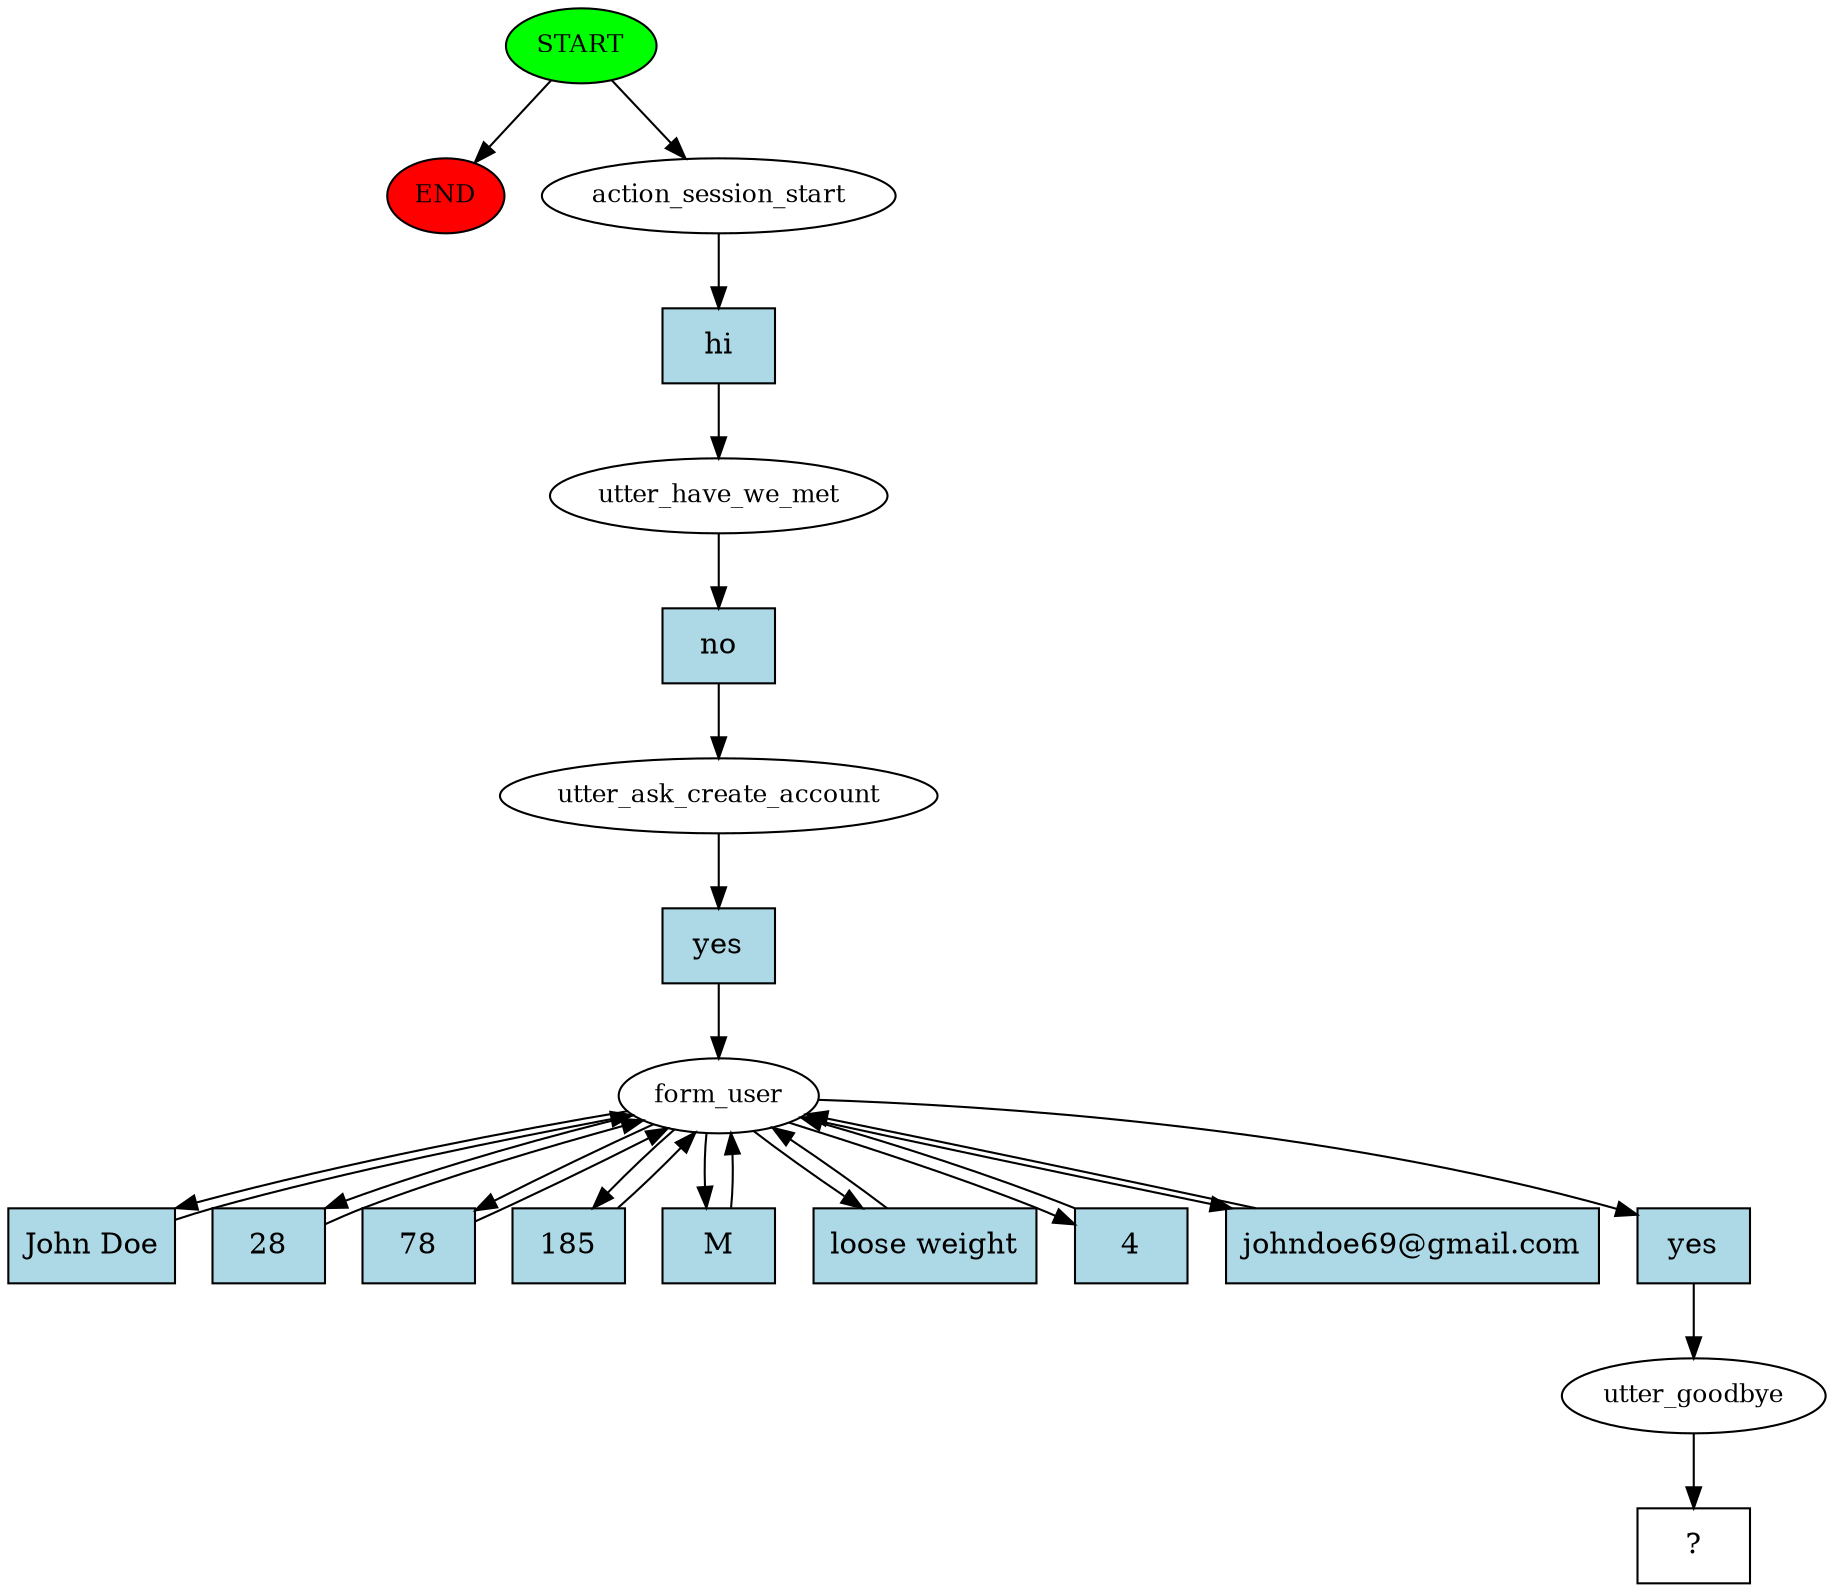 digraph  {
0 [class="start active", fillcolor=green, fontsize=12, label=START, style=filled];
"-1" [class=end, fillcolor=red, fontsize=12, label=END, style=filled];
1 [class=active, fontsize=12, label=action_session_start];
2 [class=active, fontsize=12, label=utter_have_we_met];
3 [class=active, fontsize=12, label=utter_ask_create_account];
4 [class=active, fontsize=12, label=form_user];
13 [class=active, fontsize=12, label=utter_goodbye];
14 [class="intent dashed active", label="  ?  ", shape=rect];
15 [class="intent active", fillcolor=lightblue, label=hi, shape=rect, style=filled];
16 [class="intent active", fillcolor=lightblue, label=no, shape=rect, style=filled];
17 [class="intent active", fillcolor=lightblue, label=yes, shape=rect, style=filled];
18 [class="intent active", fillcolor=lightblue, label="John Doe", shape=rect, style=filled];
19 [class="intent active", fillcolor=lightblue, label=28, shape=rect, style=filled];
20 [class="intent active", fillcolor=lightblue, label=78, shape=rect, style=filled];
21 [class="intent active", fillcolor=lightblue, label=185, shape=rect, style=filled];
22 [class="intent active", fillcolor=lightblue, label=M, shape=rect, style=filled];
23 [class="intent active", fillcolor=lightblue, label="loose weight", shape=rect, style=filled];
24 [class="intent active", fillcolor=lightblue, label=4, shape=rect, style=filled];
25 [class="intent active", fillcolor=lightblue, label="johndoe69@gmail.com", shape=rect, style=filled];
26 [class="intent active", fillcolor=lightblue, label=yes, shape=rect, style=filled];
0 -> "-1"  [class="", key=NONE, label=""];
0 -> 1  [class=active, key=NONE, label=""];
1 -> 15  [class=active, key=0];
2 -> 16  [class=active, key=0];
3 -> 17  [class=active, key=0];
4 -> 18  [class=active, key=0];
4 -> 19  [class=active, key=0];
4 -> 20  [class=active, key=0];
4 -> 21  [class=active, key=0];
4 -> 22  [class=active, key=0];
4 -> 23  [class=active, key=0];
4 -> 24  [class=active, key=0];
4 -> 25  [class=active, key=0];
4 -> 26  [class=active, key=0];
13 -> 14  [class=active, key=NONE, label=""];
15 -> 2  [class=active, key=0];
16 -> 3  [class=active, key=0];
17 -> 4  [class=active, key=0];
18 -> 4  [class=active, key=0];
19 -> 4  [class=active, key=0];
20 -> 4  [class=active, key=0];
21 -> 4  [class=active, key=0];
22 -> 4  [class=active, key=0];
23 -> 4  [class=active, key=0];
24 -> 4  [class=active, key=0];
25 -> 4  [class=active, key=0];
26 -> 13  [class=active, key=0];
}
